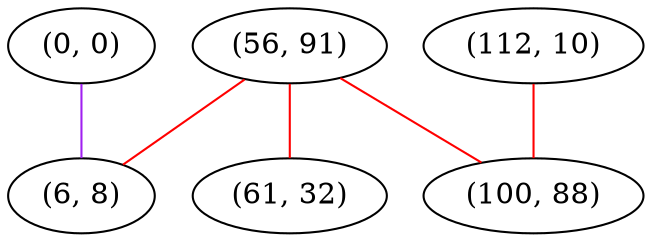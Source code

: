 graph "" {
"(0, 0)";
"(112, 10)";
"(56, 91)";
"(61, 32)";
"(100, 88)";
"(6, 8)";
"(0, 0)" -- "(6, 8)"  [color=purple, key=0, weight=4];
"(112, 10)" -- "(100, 88)"  [color=red, key=0, weight=1];
"(56, 91)" -- "(6, 8)"  [color=red, key=0, weight=1];
"(56, 91)" -- "(61, 32)"  [color=red, key=0, weight=1];
"(56, 91)" -- "(100, 88)"  [color=red, key=0, weight=1];
}
